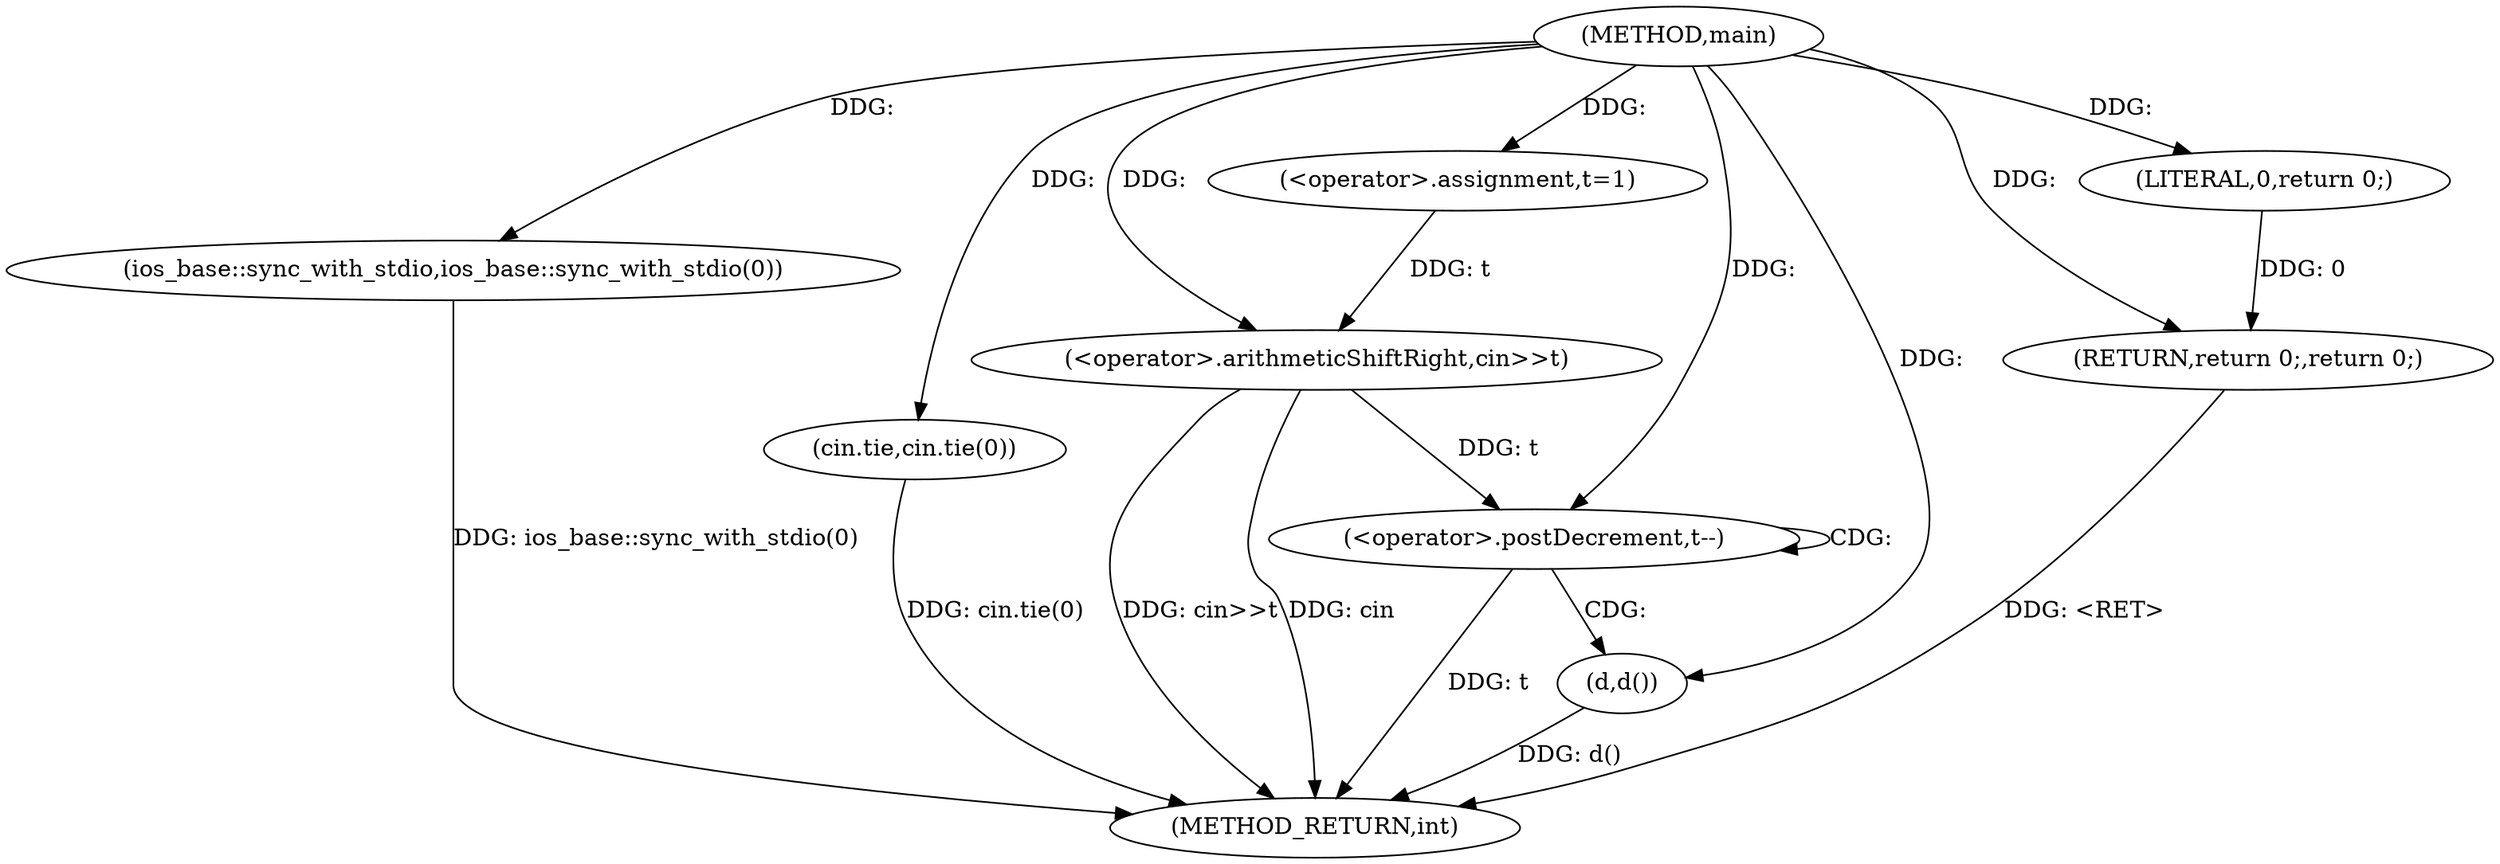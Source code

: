 digraph "main" {  
"1000120" [label = "(METHOD,main)" ]
"1000140" [label = "(METHOD_RETURN,int)" ]
"1000122" [label = "(ios_base::sync_with_stdio,ios_base::sync_with_stdio(0))" ]
"1000124" [label = "(cin.tie,cin.tie(0))" ]
"1000127" [label = "(<operator>.assignment,t=1)" ]
"1000130" [label = "(<operator>.arithmeticShiftRight,cin>>t)" ]
"1000138" [label = "(RETURN,return 0;,return 0;)" ]
"1000134" [label = "(<operator>.postDecrement,t--)" ]
"1000139" [label = "(LITERAL,0,return 0;)" ]
"1000137" [label = "(d,d())" ]
  "1000122" -> "1000140"  [ label = "DDG: ios_base::sync_with_stdio(0)"] 
  "1000124" -> "1000140"  [ label = "DDG: cin.tie(0)"] 
  "1000130" -> "1000140"  [ label = "DDG: cin>>t"] 
  "1000134" -> "1000140"  [ label = "DDG: t"] 
  "1000137" -> "1000140"  [ label = "DDG: d()"] 
  "1000138" -> "1000140"  [ label = "DDG: <RET>"] 
  "1000130" -> "1000140"  [ label = "DDG: cin"] 
  "1000120" -> "1000127"  [ label = "DDG: "] 
  "1000139" -> "1000138"  [ label = "DDG: 0"] 
  "1000120" -> "1000138"  [ label = "DDG: "] 
  "1000120" -> "1000122"  [ label = "DDG: "] 
  "1000120" -> "1000124"  [ label = "DDG: "] 
  "1000120" -> "1000130"  [ label = "DDG: "] 
  "1000127" -> "1000130"  [ label = "DDG: t"] 
  "1000120" -> "1000139"  [ label = "DDG: "] 
  "1000130" -> "1000134"  [ label = "DDG: t"] 
  "1000120" -> "1000134"  [ label = "DDG: "] 
  "1000120" -> "1000137"  [ label = "DDG: "] 
  "1000134" -> "1000137"  [ label = "CDG: "] 
  "1000134" -> "1000134"  [ label = "CDG: "] 
}
